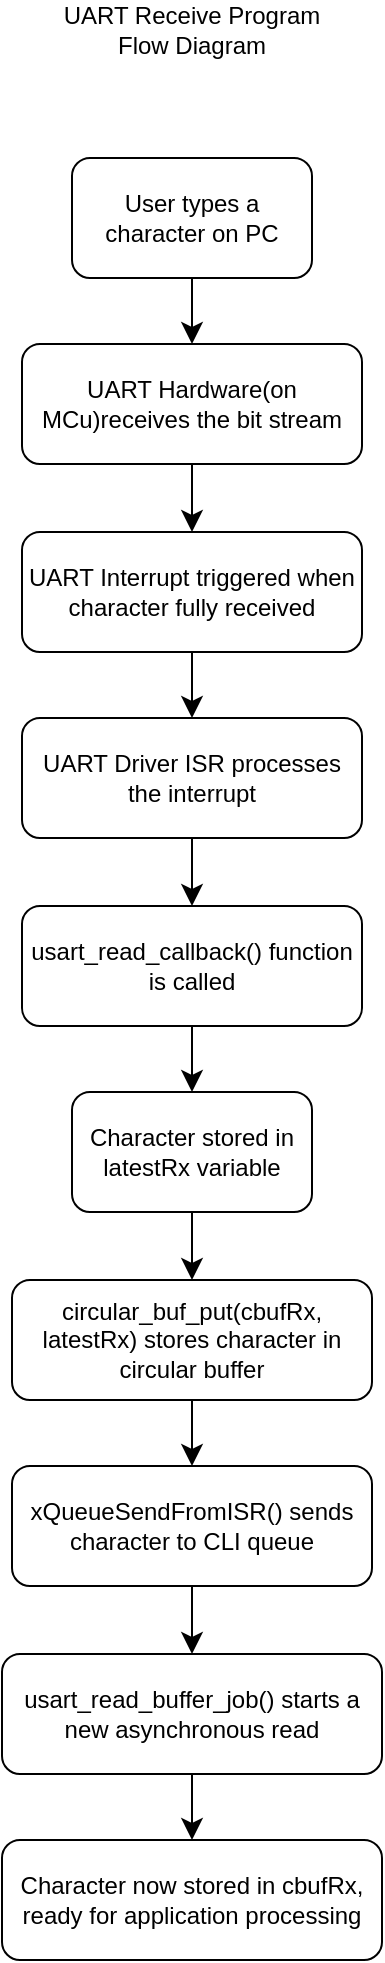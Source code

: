 <mxfile version="26.1.1">
  <diagram name="第 1 页" id="idI8BjdUR7AzjI0of0rd">
    <mxGraphModel dx="1042" dy="644" grid="0" gridSize="10" guides="1" tooltips="1" connect="1" arrows="1" fold="1" page="0" pageScale="1" pageWidth="827" pageHeight="1169" math="0" shadow="0">
      <root>
        <mxCell id="0" />
        <mxCell id="1" parent="0" />
        <mxCell id="EywG77JPj92lvfZwLY3Q-4" value="" style="edgeStyle=none;curved=1;rounded=0;orthogonalLoop=1;jettySize=auto;html=1;fontSize=12;startSize=8;endSize=8;" edge="1" parent="1" source="EywG77JPj92lvfZwLY3Q-1" target="EywG77JPj92lvfZwLY3Q-3">
          <mxGeometry relative="1" as="geometry" />
        </mxCell>
        <mxCell id="EywG77JPj92lvfZwLY3Q-1" value="User types a character on PC" style="rounded=1;whiteSpace=wrap;html=1;" vertex="1" parent="1">
          <mxGeometry x="90" y="199" width="120" height="60" as="geometry" />
        </mxCell>
        <mxCell id="EywG77JPj92lvfZwLY3Q-2" value="UART Receive Program Flow Diagram" style="text;html=1;align=center;verticalAlign=middle;whiteSpace=wrap;rounded=0;" vertex="1" parent="1">
          <mxGeometry x="80" y="120" width="140" height="30" as="geometry" />
        </mxCell>
        <mxCell id="EywG77JPj92lvfZwLY3Q-6" value="" style="edgeStyle=none;curved=1;rounded=0;orthogonalLoop=1;jettySize=auto;html=1;fontSize=12;startSize=8;endSize=8;" edge="1" parent="1" source="EywG77JPj92lvfZwLY3Q-3" target="EywG77JPj92lvfZwLY3Q-5">
          <mxGeometry relative="1" as="geometry" />
        </mxCell>
        <mxCell id="EywG77JPj92lvfZwLY3Q-3" value="UART Hardware(on MCu)receives the bit stream" style="whiteSpace=wrap;html=1;rounded=1;" vertex="1" parent="1">
          <mxGeometry x="65" y="292" width="170" height="60" as="geometry" />
        </mxCell>
        <mxCell id="EywG77JPj92lvfZwLY3Q-8" value="" style="edgeStyle=none;curved=1;rounded=0;orthogonalLoop=1;jettySize=auto;html=1;fontSize=12;startSize=8;endSize=8;" edge="1" parent="1" source="EywG77JPj92lvfZwLY3Q-5" target="EywG77JPj92lvfZwLY3Q-7">
          <mxGeometry relative="1" as="geometry" />
        </mxCell>
        <mxCell id="EywG77JPj92lvfZwLY3Q-5" value="UART Interrupt triggered when character fully received" style="whiteSpace=wrap;html=1;rounded=1;" vertex="1" parent="1">
          <mxGeometry x="65" y="386" width="170" height="60" as="geometry" />
        </mxCell>
        <mxCell id="EywG77JPj92lvfZwLY3Q-10" value="" style="edgeStyle=none;curved=1;rounded=0;orthogonalLoop=1;jettySize=auto;html=1;fontSize=12;startSize=8;endSize=8;" edge="1" parent="1" source="EywG77JPj92lvfZwLY3Q-7" target="EywG77JPj92lvfZwLY3Q-9">
          <mxGeometry relative="1" as="geometry" />
        </mxCell>
        <mxCell id="EywG77JPj92lvfZwLY3Q-7" value="UART Driver ISR processes the interrupt" style="whiteSpace=wrap;html=1;rounded=1;" vertex="1" parent="1">
          <mxGeometry x="65" y="479" width="170" height="60" as="geometry" />
        </mxCell>
        <mxCell id="EywG77JPj92lvfZwLY3Q-12" value="" style="edgeStyle=none;curved=1;rounded=0;orthogonalLoop=1;jettySize=auto;html=1;fontSize=12;startSize=8;endSize=8;" edge="1" parent="1" source="EywG77JPj92lvfZwLY3Q-9" target="EywG77JPj92lvfZwLY3Q-11">
          <mxGeometry relative="1" as="geometry" />
        </mxCell>
        <mxCell id="EywG77JPj92lvfZwLY3Q-9" value="usart_read_callback() function is called" style="whiteSpace=wrap;html=1;rounded=1;" vertex="1" parent="1">
          <mxGeometry x="65" y="573" width="170" height="60" as="geometry" />
        </mxCell>
        <mxCell id="EywG77JPj92lvfZwLY3Q-14" value="" style="edgeStyle=none;curved=1;rounded=0;orthogonalLoop=1;jettySize=auto;html=1;fontSize=12;startSize=8;endSize=8;" edge="1" parent="1" source="EywG77JPj92lvfZwLY3Q-11" target="EywG77JPj92lvfZwLY3Q-13">
          <mxGeometry relative="1" as="geometry" />
        </mxCell>
        <mxCell id="EywG77JPj92lvfZwLY3Q-11" value="Character stored in latestRx variable" style="whiteSpace=wrap;html=1;rounded=1;" vertex="1" parent="1">
          <mxGeometry x="90" y="666" width="120" height="60" as="geometry" />
        </mxCell>
        <mxCell id="EywG77JPj92lvfZwLY3Q-16" value="" style="edgeStyle=none;curved=1;rounded=0;orthogonalLoop=1;jettySize=auto;html=1;fontSize=12;startSize=8;endSize=8;" edge="1" parent="1" source="EywG77JPj92lvfZwLY3Q-13" target="EywG77JPj92lvfZwLY3Q-15">
          <mxGeometry relative="1" as="geometry" />
        </mxCell>
        <mxCell id="EywG77JPj92lvfZwLY3Q-13" value="circular_buf_put(cbufRx, latestRx) stores character in circular buffer" style="whiteSpace=wrap;html=1;rounded=1;" vertex="1" parent="1">
          <mxGeometry x="60" y="760" width="180" height="60" as="geometry" />
        </mxCell>
        <mxCell id="EywG77JPj92lvfZwLY3Q-18" value="" style="edgeStyle=none;curved=1;rounded=0;orthogonalLoop=1;jettySize=auto;html=1;fontSize=12;startSize=8;endSize=8;" edge="1" parent="1" source="EywG77JPj92lvfZwLY3Q-15" target="EywG77JPj92lvfZwLY3Q-17">
          <mxGeometry relative="1" as="geometry" />
        </mxCell>
        <mxCell id="EywG77JPj92lvfZwLY3Q-15" value="xQueueSendFromISR() sends character to CLI queue" style="whiteSpace=wrap;html=1;rounded=1;" vertex="1" parent="1">
          <mxGeometry x="60" y="853" width="180" height="60" as="geometry" />
        </mxCell>
        <mxCell id="EywG77JPj92lvfZwLY3Q-20" value="" style="edgeStyle=none;curved=1;rounded=0;orthogonalLoop=1;jettySize=auto;html=1;fontSize=12;startSize=8;endSize=8;" edge="1" parent="1" source="EywG77JPj92lvfZwLY3Q-17" target="EywG77JPj92lvfZwLY3Q-19">
          <mxGeometry relative="1" as="geometry" />
        </mxCell>
        <mxCell id="EywG77JPj92lvfZwLY3Q-17" value="usart_read_buffer_job() starts a new asynchronous read" style="whiteSpace=wrap;html=1;rounded=1;" vertex="1" parent="1">
          <mxGeometry x="55" y="947" width="190" height="60" as="geometry" />
        </mxCell>
        <mxCell id="EywG77JPj92lvfZwLY3Q-19" value="Character now stored in cbufRx, ready for application processing" style="whiteSpace=wrap;html=1;rounded=1;" vertex="1" parent="1">
          <mxGeometry x="55" y="1040" width="190" height="60" as="geometry" />
        </mxCell>
      </root>
    </mxGraphModel>
  </diagram>
</mxfile>
